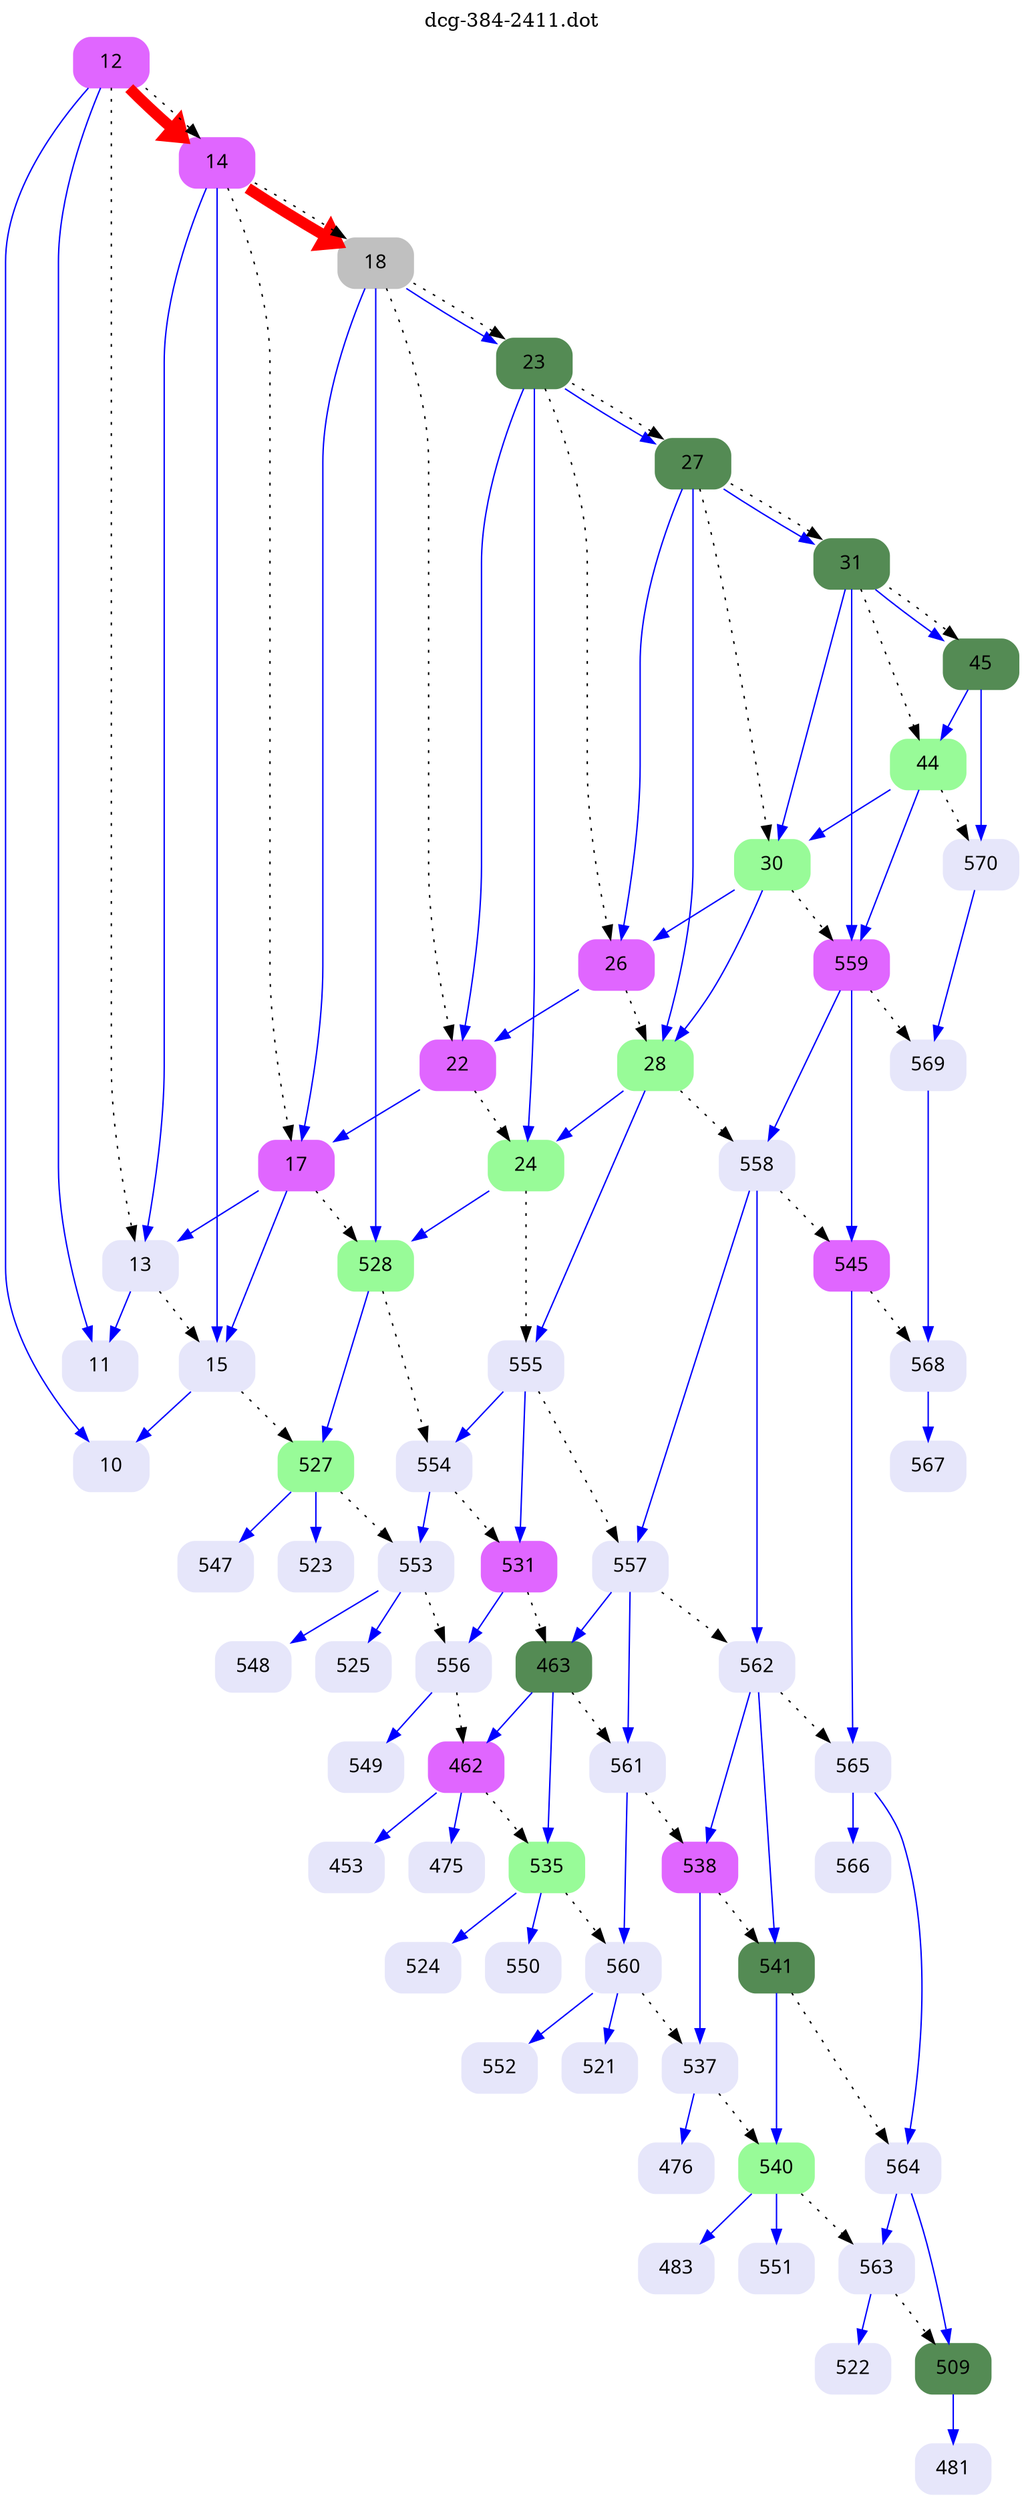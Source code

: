 digraph dcg_384 {
  labelloc="t";
  label="dcg-384-2411.dot";
  node [fontname="sans-serif"];
  node [shape=box style="rounded,filled"];
  n12 [label="12" color=mediumorchid1];
  n12 -> n11 [color=blue penwidth=1];
  n12 -> n10 [color=blue penwidth=1];
  n12 -> n14 [color=red penwidth=8];
  n12 -> n13 [style=dotted,label=""];
  n12 -> n14 [style=dotted,label=""];
  n14 [label="14" color=mediumorchid1];
  n14 -> n13 [color=blue penwidth=1];
  n14 -> n15 [color=blue penwidth=1];
  n14 -> n18 [color=red penwidth=8];
  n14 -> n17 [style=dotted,label=""];
  n14 -> n18 [style=dotted,label=""];
  n18 [label="18" color=grey];
  n18 -> n17 [color=blue penwidth=1];
  n18 -> n528 [color=blue penwidth=1];
  n18 -> n23 [color=blue penwidth=1];
  n18 -> n22 [style=dotted,label=""];
  n18 -> n23 [style=dotted,label=""];
  n23 [label="23" color=palegreen4];
  n23 -> n22 [color=blue penwidth=1];
  n23 -> n24 [color=blue penwidth=1];
  n23 -> n27 [color=blue penwidth=1];
  n23 -> n26 [style=dotted,label=""];
  n23 -> n27 [style=dotted,label=""];
  n27 [label="27" color=palegreen4];
  n27 -> n26 [color=blue penwidth=1];
  n27 -> n28 [color=blue penwidth=1];
  n27 -> n31 [color=blue penwidth=1];
  n27 -> n30 [style=dotted,label=""];
  n27 -> n31 [style=dotted,label=""];
  n31 [label="31" color=palegreen4];
  n31 -> n30 [color=blue penwidth=1];
  n31 -> n559 [color=blue penwidth=1];
  n31 -> n45 [color=blue penwidth=1];
  n31 -> n44 [style=dotted,label=""];
  n31 -> n45 [style=dotted,label=""];
  n45 [label="45" color=palegreen4];
  n45 -> n44 [color=blue penwidth=1];
  n45 -> n570 [color=blue penwidth=1];
  n570 [label="570" color=lavender];
  n570 -> n569 [color=blue penwidth=1];
  n569 [label="569" color=lavender];
  n569 -> n568 [color=blue penwidth=1];
  n568 [label="568" color=lavender];
  n568 -> n567 [color=blue penwidth=1];
  n567 [label="567" color=lavender];
  n44 [label="44" color=palegreen];
  n44 -> n30 [color=blue penwidth=1];
  n44 -> n559 [color=blue penwidth=1];
  n44 -> n570 [style=dotted,label=""];
  n559 [label="559" color=mediumorchid1];
  n559 -> n558 [color=blue penwidth=1];
  n559 -> n545 [color=blue penwidth=1];
  n559 -> n569 [style=dotted,label=""];
  n545 [label="545" color=mediumorchid1];
  n545 -> n565 [color=blue penwidth=1];
  n545 -> n568 [style=dotted,label=""];
  n565 [label="565" color=lavender];
  n565 -> n564 [color=blue penwidth=1];
  n565 -> n566 [color=blue penwidth=1];
  n566 [label="566" color=lavender];
  n564 [label="564" color=lavender];
  n564 -> n563 [color=blue penwidth=1];
  n564 -> n509 [color=blue penwidth=1];
  n509 [label="509" color=palegreen4];
  n509 -> n481 [color=blue penwidth=1];
  n481 [label="481" color=lavender];
  n563 [label="563" color=lavender];
  n563 -> n522 [color=blue penwidth=1];
  n563 -> n509 [style=dotted,label=""];
  n522 [label="522" color=lavender];
  n558 [label="558" color=lavender];
  n558 -> n557 [color=blue penwidth=1];
  n558 -> n562 [color=blue penwidth=1];
  n558 -> n545 [style=dotted,label=""];
  n562 [label="562" color=lavender];
  n562 -> n538 [color=blue penwidth=1];
  n562 -> n541 [color=blue penwidth=1];
  n562 -> n565 [style=dotted,label=""];
  n541 [label="541" color=palegreen4];
  n541 -> n540 [color=blue penwidth=1];
  n541 -> n564 [style=dotted,label=""];
  n540 [label="540" color=palegreen];
  n540 -> n483 [color=blue penwidth=1];
  n540 -> n551 [color=blue penwidth=1];
  n540 -> n563 [style=dotted,label=""];
  n551 [label="551" color=lavender];
  n483 [label="483" color=lavender];
  n538 [label="538" color=mediumorchid1];
  n538 -> n537 [color=blue penwidth=1];
  n538 -> n541 [style=dotted,label=""];
  n537 [label="537" color=lavender];
  n537 -> n476 [color=blue penwidth=1];
  n537 -> n540 [style=dotted,label=""];
  n476 [label="476" color=lavender];
  n557 [label="557" color=lavender];
  n557 -> n463 [color=blue penwidth=1];
  n557 -> n561 [color=blue penwidth=1];
  n557 -> n562 [style=dotted,label=""];
  n561 [label="561" color=lavender];
  n561 -> n560 [color=blue penwidth=1];
  n561 -> n538 [style=dotted,label=""];
  n560 [label="560" color=lavender];
  n560 -> n552 [color=blue penwidth=1];
  n560 -> n521 [color=blue penwidth=1];
  n560 -> n537 [style=dotted,label=""];
  n521 [label="521" color=lavender];
  n552 [label="552" color=lavender];
  n463 [label="463" color=palegreen4];
  n463 -> n462 [color=blue penwidth=1];
  n463 -> n535 [color=blue penwidth=1];
  n463 -> n561 [style=dotted,label=""];
  n535 [label="535" color=palegreen];
  n535 -> n524 [color=blue penwidth=1];
  n535 -> n550 [color=blue penwidth=1];
  n535 -> n560 [style=dotted,label=""];
  n550 [label="550" color=lavender];
  n524 [label="524" color=lavender];
  n462 [label="462" color=mediumorchid1];
  n462 -> n453 [color=blue penwidth=1];
  n462 -> n475 [color=blue penwidth=1];
  n462 -> n535 [style=dotted,label=""];
  n475 [label="475" color=lavender];
  n453 [label="453" color=lavender];
  n30 [label="30" color=palegreen];
  n30 -> n26 [color=blue penwidth=1];
  n30 -> n28 [color=blue penwidth=1];
  n30 -> n559 [style=dotted,label=""];
  n28 [label="28" color=palegreen];
  n28 -> n24 [color=blue penwidth=1];
  n28 -> n555 [color=blue penwidth=1];
  n28 -> n558 [style=dotted,label=""];
  n555 [label="555" color=lavender];
  n555 -> n554 [color=blue penwidth=1];
  n555 -> n531 [color=blue penwidth=1];
  n555 -> n557 [style=dotted,label=""];
  n531 [label="531" color=mediumorchid1];
  n531 -> n556 [color=blue penwidth=1];
  n531 -> n463 [style=dotted,label=""];
  n556 [label="556" color=lavender];
  n556 -> n549 [color=blue penwidth=1];
  n556 -> n462 [style=dotted,label=""];
  n549 [label="549" color=lavender];
  n554 [label="554" color=lavender];
  n554 -> n553 [color=blue penwidth=1];
  n554 -> n531 [style=dotted,label=""];
  n553 [label="553" color=lavender];
  n553 -> n548 [color=blue penwidth=1];
  n553 -> n525 [color=blue penwidth=1];
  n553 -> n556 [style=dotted,label=""];
  n525 [label="525" color=lavender];
  n548 [label="548" color=lavender];
  n24 [label="24" color=palegreen];
  n24 -> n528 [color=blue penwidth=1];
  n24 -> n555 [style=dotted,label=""];
  n528 [label="528" color=palegreen];
  n528 -> n527 [color=blue penwidth=1];
  n528 -> n554 [style=dotted,label=""];
  n527 [label="527" color=palegreen];
  n527 -> n523 [color=blue penwidth=1];
  n527 -> n547 [color=blue penwidth=1];
  n527 -> n553 [style=dotted,label=""];
  n547 [label="547" color=lavender];
  n523 [label="523" color=lavender];
  n26 [label="26" color=mediumorchid1];
  n26 -> n22 [color=blue penwidth=1];
  n26 -> n28 [style=dotted,label=""];
  n22 [label="22" color=mediumorchid1];
  n22 -> n17 [color=blue penwidth=1];
  n22 -> n24 [style=dotted,label=""];
  n17 [label="17" color=mediumorchid1];
  n17 -> n13 [color=blue penwidth=1];
  n17 -> n15 [color=blue penwidth=1];
  n17 -> n528 [style=dotted,label=""];
  n15 [label="15" color=lavender];
  n15 -> n10 [color=blue penwidth=1];
  n15 -> n527 [style=dotted,label=""];
  n10 [label="10" color=lavender];
  n13 [label="13" color=lavender];
  n13 -> n11 [color=blue penwidth=1];
  n13 -> n15 [style=dotted,label=""];
  n11 [label="11" color=lavender];
}
